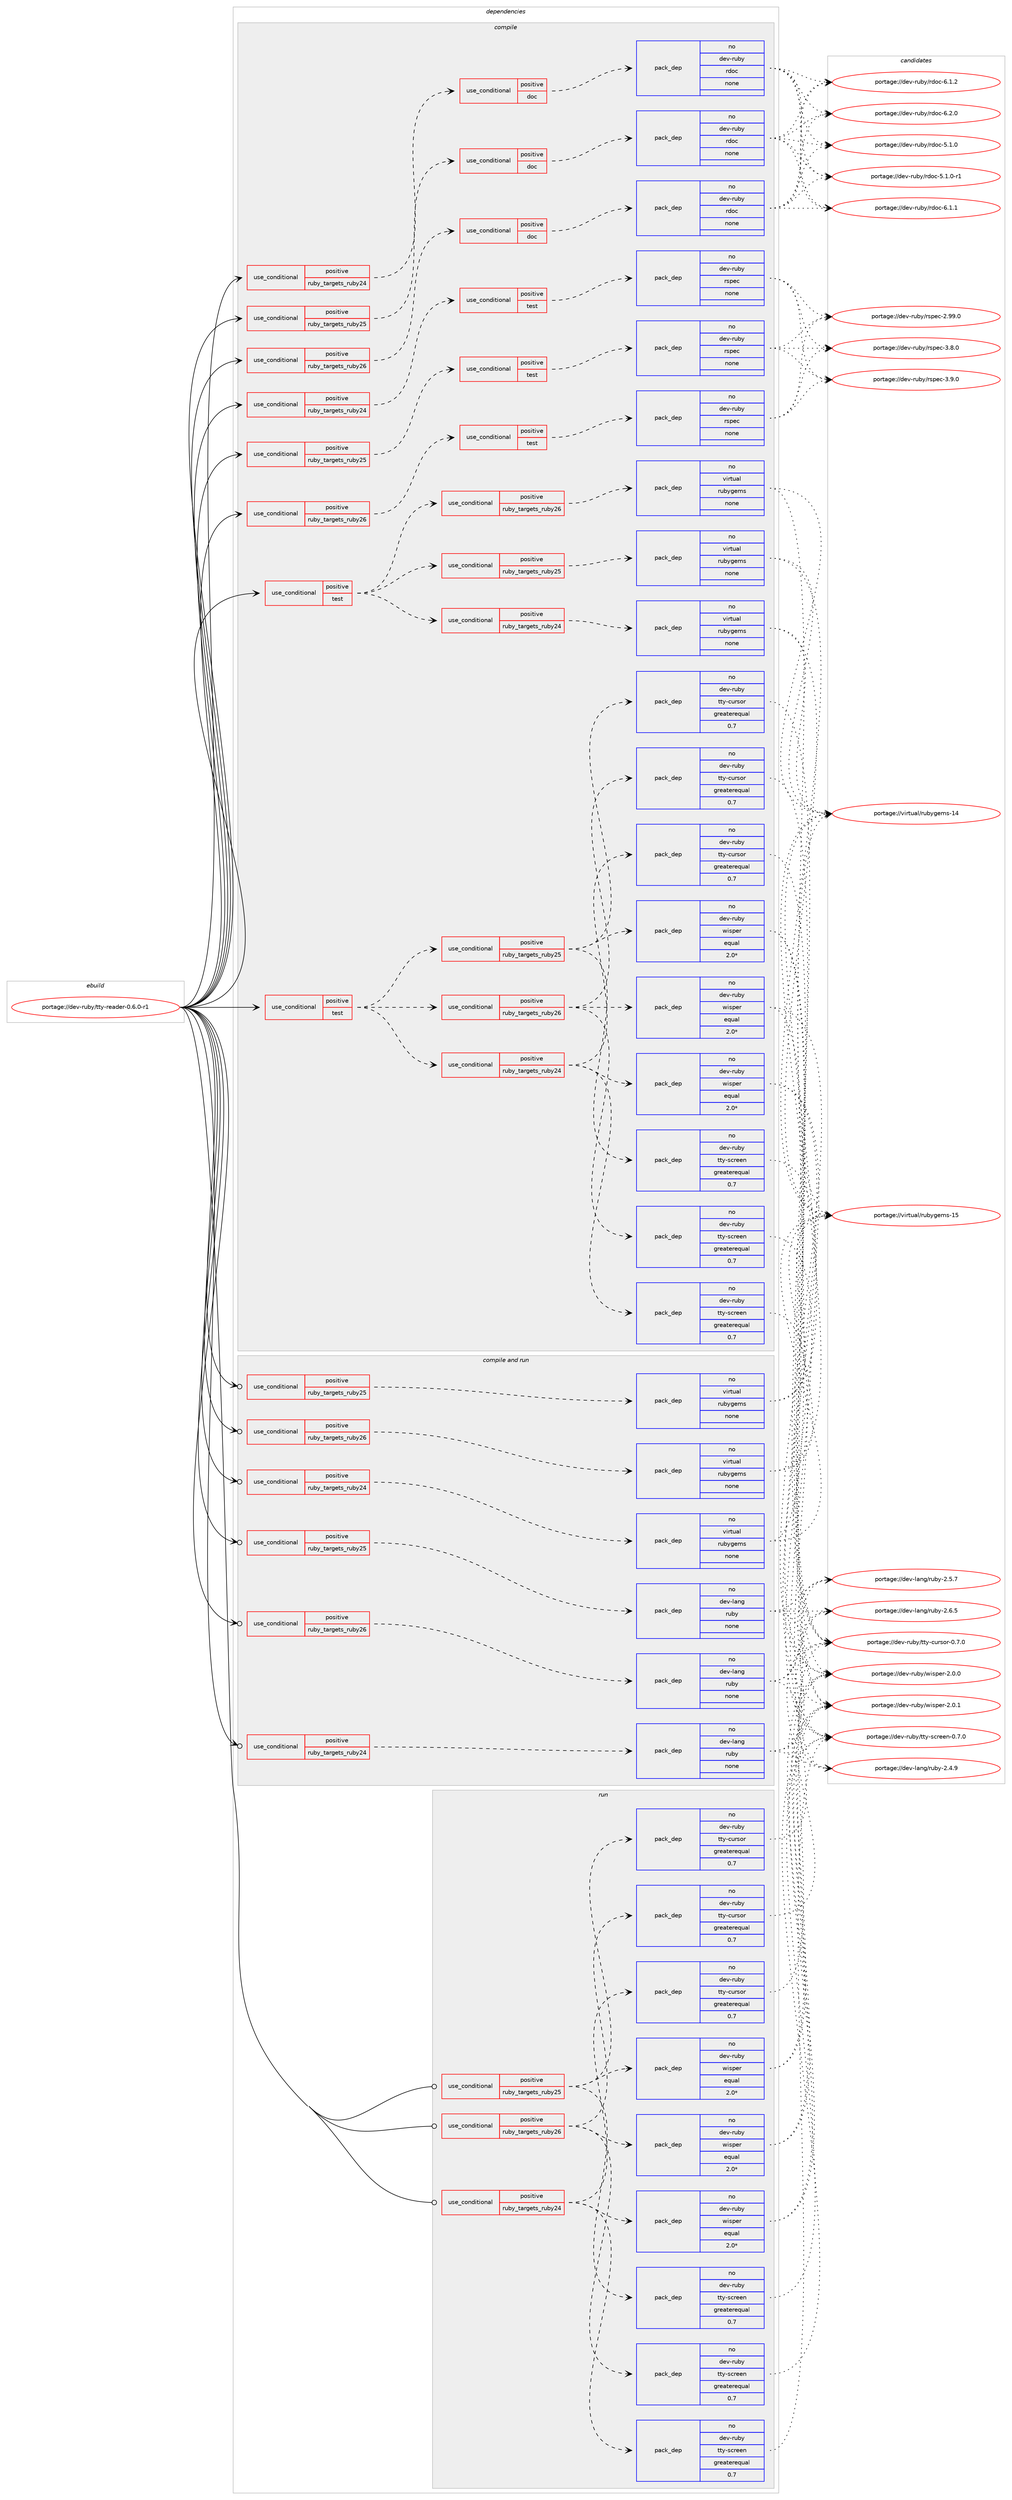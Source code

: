 digraph prolog {

# *************
# Graph options
# *************

newrank=true;
concentrate=true;
compound=true;
graph [rankdir=LR,fontname=Helvetica,fontsize=10,ranksep=1.5];#, ranksep=2.5, nodesep=0.2];
edge  [arrowhead=vee];
node  [fontname=Helvetica,fontsize=10];

# **********
# The ebuild
# **********

subgraph cluster_leftcol {
color=gray;
rank=same;
label=<<i>ebuild</i>>;
id [label="portage://dev-ruby/tty-reader-0.6.0-r1", color=red, width=4, href="../dev-ruby/tty-reader-0.6.0-r1.svg"];
}

# ****************
# The dependencies
# ****************

subgraph cluster_midcol {
color=gray;
label=<<i>dependencies</i>>;
subgraph cluster_compile {
fillcolor="#eeeeee";
style=filled;
label=<<i>compile</i>>;
subgraph cond68663 {
dependency254075 [label=<<TABLE BORDER="0" CELLBORDER="1" CELLSPACING="0" CELLPADDING="4"><TR><TD ROWSPAN="3" CELLPADDING="10">use_conditional</TD></TR><TR><TD>positive</TD></TR><TR><TD>ruby_targets_ruby24</TD></TR></TABLE>>, shape=none, color=red];
subgraph cond68664 {
dependency254076 [label=<<TABLE BORDER="0" CELLBORDER="1" CELLSPACING="0" CELLPADDING="4"><TR><TD ROWSPAN="3" CELLPADDING="10">use_conditional</TD></TR><TR><TD>positive</TD></TR><TR><TD>doc</TD></TR></TABLE>>, shape=none, color=red];
subgraph pack181851 {
dependency254077 [label=<<TABLE BORDER="0" CELLBORDER="1" CELLSPACING="0" CELLPADDING="4" WIDTH="220"><TR><TD ROWSPAN="6" CELLPADDING="30">pack_dep</TD></TR><TR><TD WIDTH="110">no</TD></TR><TR><TD>dev-ruby</TD></TR><TR><TD>rdoc</TD></TR><TR><TD>none</TD></TR><TR><TD></TD></TR></TABLE>>, shape=none, color=blue];
}
dependency254076:e -> dependency254077:w [weight=20,style="dashed",arrowhead="vee"];
}
dependency254075:e -> dependency254076:w [weight=20,style="dashed",arrowhead="vee"];
}
id:e -> dependency254075:w [weight=20,style="solid",arrowhead="vee"];
subgraph cond68665 {
dependency254078 [label=<<TABLE BORDER="0" CELLBORDER="1" CELLSPACING="0" CELLPADDING="4"><TR><TD ROWSPAN="3" CELLPADDING="10">use_conditional</TD></TR><TR><TD>positive</TD></TR><TR><TD>ruby_targets_ruby24</TD></TR></TABLE>>, shape=none, color=red];
subgraph cond68666 {
dependency254079 [label=<<TABLE BORDER="0" CELLBORDER="1" CELLSPACING="0" CELLPADDING="4"><TR><TD ROWSPAN="3" CELLPADDING="10">use_conditional</TD></TR><TR><TD>positive</TD></TR><TR><TD>test</TD></TR></TABLE>>, shape=none, color=red];
subgraph pack181852 {
dependency254080 [label=<<TABLE BORDER="0" CELLBORDER="1" CELLSPACING="0" CELLPADDING="4" WIDTH="220"><TR><TD ROWSPAN="6" CELLPADDING="30">pack_dep</TD></TR><TR><TD WIDTH="110">no</TD></TR><TR><TD>dev-ruby</TD></TR><TR><TD>rspec</TD></TR><TR><TD>none</TD></TR><TR><TD></TD></TR></TABLE>>, shape=none, color=blue];
}
dependency254079:e -> dependency254080:w [weight=20,style="dashed",arrowhead="vee"];
}
dependency254078:e -> dependency254079:w [weight=20,style="dashed",arrowhead="vee"];
}
id:e -> dependency254078:w [weight=20,style="solid",arrowhead="vee"];
subgraph cond68667 {
dependency254081 [label=<<TABLE BORDER="0" CELLBORDER="1" CELLSPACING="0" CELLPADDING="4"><TR><TD ROWSPAN="3" CELLPADDING="10">use_conditional</TD></TR><TR><TD>positive</TD></TR><TR><TD>ruby_targets_ruby25</TD></TR></TABLE>>, shape=none, color=red];
subgraph cond68668 {
dependency254082 [label=<<TABLE BORDER="0" CELLBORDER="1" CELLSPACING="0" CELLPADDING="4"><TR><TD ROWSPAN="3" CELLPADDING="10">use_conditional</TD></TR><TR><TD>positive</TD></TR><TR><TD>doc</TD></TR></TABLE>>, shape=none, color=red];
subgraph pack181853 {
dependency254083 [label=<<TABLE BORDER="0" CELLBORDER="1" CELLSPACING="0" CELLPADDING="4" WIDTH="220"><TR><TD ROWSPAN="6" CELLPADDING="30">pack_dep</TD></TR><TR><TD WIDTH="110">no</TD></TR><TR><TD>dev-ruby</TD></TR><TR><TD>rdoc</TD></TR><TR><TD>none</TD></TR><TR><TD></TD></TR></TABLE>>, shape=none, color=blue];
}
dependency254082:e -> dependency254083:w [weight=20,style="dashed",arrowhead="vee"];
}
dependency254081:e -> dependency254082:w [weight=20,style="dashed",arrowhead="vee"];
}
id:e -> dependency254081:w [weight=20,style="solid",arrowhead="vee"];
subgraph cond68669 {
dependency254084 [label=<<TABLE BORDER="0" CELLBORDER="1" CELLSPACING="0" CELLPADDING="4"><TR><TD ROWSPAN="3" CELLPADDING="10">use_conditional</TD></TR><TR><TD>positive</TD></TR><TR><TD>ruby_targets_ruby25</TD></TR></TABLE>>, shape=none, color=red];
subgraph cond68670 {
dependency254085 [label=<<TABLE BORDER="0" CELLBORDER="1" CELLSPACING="0" CELLPADDING="4"><TR><TD ROWSPAN="3" CELLPADDING="10">use_conditional</TD></TR><TR><TD>positive</TD></TR><TR><TD>test</TD></TR></TABLE>>, shape=none, color=red];
subgraph pack181854 {
dependency254086 [label=<<TABLE BORDER="0" CELLBORDER="1" CELLSPACING="0" CELLPADDING="4" WIDTH="220"><TR><TD ROWSPAN="6" CELLPADDING="30">pack_dep</TD></TR><TR><TD WIDTH="110">no</TD></TR><TR><TD>dev-ruby</TD></TR><TR><TD>rspec</TD></TR><TR><TD>none</TD></TR><TR><TD></TD></TR></TABLE>>, shape=none, color=blue];
}
dependency254085:e -> dependency254086:w [weight=20,style="dashed",arrowhead="vee"];
}
dependency254084:e -> dependency254085:w [weight=20,style="dashed",arrowhead="vee"];
}
id:e -> dependency254084:w [weight=20,style="solid",arrowhead="vee"];
subgraph cond68671 {
dependency254087 [label=<<TABLE BORDER="0" CELLBORDER="1" CELLSPACING="0" CELLPADDING="4"><TR><TD ROWSPAN="3" CELLPADDING="10">use_conditional</TD></TR><TR><TD>positive</TD></TR><TR><TD>ruby_targets_ruby26</TD></TR></TABLE>>, shape=none, color=red];
subgraph cond68672 {
dependency254088 [label=<<TABLE BORDER="0" CELLBORDER="1" CELLSPACING="0" CELLPADDING="4"><TR><TD ROWSPAN="3" CELLPADDING="10">use_conditional</TD></TR><TR><TD>positive</TD></TR><TR><TD>doc</TD></TR></TABLE>>, shape=none, color=red];
subgraph pack181855 {
dependency254089 [label=<<TABLE BORDER="0" CELLBORDER="1" CELLSPACING="0" CELLPADDING="4" WIDTH="220"><TR><TD ROWSPAN="6" CELLPADDING="30">pack_dep</TD></TR><TR><TD WIDTH="110">no</TD></TR><TR><TD>dev-ruby</TD></TR><TR><TD>rdoc</TD></TR><TR><TD>none</TD></TR><TR><TD></TD></TR></TABLE>>, shape=none, color=blue];
}
dependency254088:e -> dependency254089:w [weight=20,style="dashed",arrowhead="vee"];
}
dependency254087:e -> dependency254088:w [weight=20,style="dashed",arrowhead="vee"];
}
id:e -> dependency254087:w [weight=20,style="solid",arrowhead="vee"];
subgraph cond68673 {
dependency254090 [label=<<TABLE BORDER="0" CELLBORDER="1" CELLSPACING="0" CELLPADDING="4"><TR><TD ROWSPAN="3" CELLPADDING="10">use_conditional</TD></TR><TR><TD>positive</TD></TR><TR><TD>ruby_targets_ruby26</TD></TR></TABLE>>, shape=none, color=red];
subgraph cond68674 {
dependency254091 [label=<<TABLE BORDER="0" CELLBORDER="1" CELLSPACING="0" CELLPADDING="4"><TR><TD ROWSPAN="3" CELLPADDING="10">use_conditional</TD></TR><TR><TD>positive</TD></TR><TR><TD>test</TD></TR></TABLE>>, shape=none, color=red];
subgraph pack181856 {
dependency254092 [label=<<TABLE BORDER="0" CELLBORDER="1" CELLSPACING="0" CELLPADDING="4" WIDTH="220"><TR><TD ROWSPAN="6" CELLPADDING="30">pack_dep</TD></TR><TR><TD WIDTH="110">no</TD></TR><TR><TD>dev-ruby</TD></TR><TR><TD>rspec</TD></TR><TR><TD>none</TD></TR><TR><TD></TD></TR></TABLE>>, shape=none, color=blue];
}
dependency254091:e -> dependency254092:w [weight=20,style="dashed",arrowhead="vee"];
}
dependency254090:e -> dependency254091:w [weight=20,style="dashed",arrowhead="vee"];
}
id:e -> dependency254090:w [weight=20,style="solid",arrowhead="vee"];
subgraph cond68675 {
dependency254093 [label=<<TABLE BORDER="0" CELLBORDER="1" CELLSPACING="0" CELLPADDING="4"><TR><TD ROWSPAN="3" CELLPADDING="10">use_conditional</TD></TR><TR><TD>positive</TD></TR><TR><TD>test</TD></TR></TABLE>>, shape=none, color=red];
subgraph cond68676 {
dependency254094 [label=<<TABLE BORDER="0" CELLBORDER="1" CELLSPACING="0" CELLPADDING="4"><TR><TD ROWSPAN="3" CELLPADDING="10">use_conditional</TD></TR><TR><TD>positive</TD></TR><TR><TD>ruby_targets_ruby24</TD></TR></TABLE>>, shape=none, color=red];
subgraph pack181857 {
dependency254095 [label=<<TABLE BORDER="0" CELLBORDER="1" CELLSPACING="0" CELLPADDING="4" WIDTH="220"><TR><TD ROWSPAN="6" CELLPADDING="30">pack_dep</TD></TR><TR><TD WIDTH="110">no</TD></TR><TR><TD>dev-ruby</TD></TR><TR><TD>tty-cursor</TD></TR><TR><TD>greaterequal</TD></TR><TR><TD>0.7</TD></TR></TABLE>>, shape=none, color=blue];
}
dependency254094:e -> dependency254095:w [weight=20,style="dashed",arrowhead="vee"];
subgraph pack181858 {
dependency254096 [label=<<TABLE BORDER="0" CELLBORDER="1" CELLSPACING="0" CELLPADDING="4" WIDTH="220"><TR><TD ROWSPAN="6" CELLPADDING="30">pack_dep</TD></TR><TR><TD WIDTH="110">no</TD></TR><TR><TD>dev-ruby</TD></TR><TR><TD>tty-screen</TD></TR><TR><TD>greaterequal</TD></TR><TR><TD>0.7</TD></TR></TABLE>>, shape=none, color=blue];
}
dependency254094:e -> dependency254096:w [weight=20,style="dashed",arrowhead="vee"];
subgraph pack181859 {
dependency254097 [label=<<TABLE BORDER="0" CELLBORDER="1" CELLSPACING="0" CELLPADDING="4" WIDTH="220"><TR><TD ROWSPAN="6" CELLPADDING="30">pack_dep</TD></TR><TR><TD WIDTH="110">no</TD></TR><TR><TD>dev-ruby</TD></TR><TR><TD>wisper</TD></TR><TR><TD>equal</TD></TR><TR><TD>2.0*</TD></TR></TABLE>>, shape=none, color=blue];
}
dependency254094:e -> dependency254097:w [weight=20,style="dashed",arrowhead="vee"];
}
dependency254093:e -> dependency254094:w [weight=20,style="dashed",arrowhead="vee"];
subgraph cond68677 {
dependency254098 [label=<<TABLE BORDER="0" CELLBORDER="1" CELLSPACING="0" CELLPADDING="4"><TR><TD ROWSPAN="3" CELLPADDING="10">use_conditional</TD></TR><TR><TD>positive</TD></TR><TR><TD>ruby_targets_ruby25</TD></TR></TABLE>>, shape=none, color=red];
subgraph pack181860 {
dependency254099 [label=<<TABLE BORDER="0" CELLBORDER="1" CELLSPACING="0" CELLPADDING="4" WIDTH="220"><TR><TD ROWSPAN="6" CELLPADDING="30">pack_dep</TD></TR><TR><TD WIDTH="110">no</TD></TR><TR><TD>dev-ruby</TD></TR><TR><TD>tty-cursor</TD></TR><TR><TD>greaterequal</TD></TR><TR><TD>0.7</TD></TR></TABLE>>, shape=none, color=blue];
}
dependency254098:e -> dependency254099:w [weight=20,style="dashed",arrowhead="vee"];
subgraph pack181861 {
dependency254100 [label=<<TABLE BORDER="0" CELLBORDER="1" CELLSPACING="0" CELLPADDING="4" WIDTH="220"><TR><TD ROWSPAN="6" CELLPADDING="30">pack_dep</TD></TR><TR><TD WIDTH="110">no</TD></TR><TR><TD>dev-ruby</TD></TR><TR><TD>tty-screen</TD></TR><TR><TD>greaterequal</TD></TR><TR><TD>0.7</TD></TR></TABLE>>, shape=none, color=blue];
}
dependency254098:e -> dependency254100:w [weight=20,style="dashed",arrowhead="vee"];
subgraph pack181862 {
dependency254101 [label=<<TABLE BORDER="0" CELLBORDER="1" CELLSPACING="0" CELLPADDING="4" WIDTH="220"><TR><TD ROWSPAN="6" CELLPADDING="30">pack_dep</TD></TR><TR><TD WIDTH="110">no</TD></TR><TR><TD>dev-ruby</TD></TR><TR><TD>wisper</TD></TR><TR><TD>equal</TD></TR><TR><TD>2.0*</TD></TR></TABLE>>, shape=none, color=blue];
}
dependency254098:e -> dependency254101:w [weight=20,style="dashed",arrowhead="vee"];
}
dependency254093:e -> dependency254098:w [weight=20,style="dashed",arrowhead="vee"];
subgraph cond68678 {
dependency254102 [label=<<TABLE BORDER="0" CELLBORDER="1" CELLSPACING="0" CELLPADDING="4"><TR><TD ROWSPAN="3" CELLPADDING="10">use_conditional</TD></TR><TR><TD>positive</TD></TR><TR><TD>ruby_targets_ruby26</TD></TR></TABLE>>, shape=none, color=red];
subgraph pack181863 {
dependency254103 [label=<<TABLE BORDER="0" CELLBORDER="1" CELLSPACING="0" CELLPADDING="4" WIDTH="220"><TR><TD ROWSPAN="6" CELLPADDING="30">pack_dep</TD></TR><TR><TD WIDTH="110">no</TD></TR><TR><TD>dev-ruby</TD></TR><TR><TD>tty-cursor</TD></TR><TR><TD>greaterequal</TD></TR><TR><TD>0.7</TD></TR></TABLE>>, shape=none, color=blue];
}
dependency254102:e -> dependency254103:w [weight=20,style="dashed",arrowhead="vee"];
subgraph pack181864 {
dependency254104 [label=<<TABLE BORDER="0" CELLBORDER="1" CELLSPACING="0" CELLPADDING="4" WIDTH="220"><TR><TD ROWSPAN="6" CELLPADDING="30">pack_dep</TD></TR><TR><TD WIDTH="110">no</TD></TR><TR><TD>dev-ruby</TD></TR><TR><TD>tty-screen</TD></TR><TR><TD>greaterequal</TD></TR><TR><TD>0.7</TD></TR></TABLE>>, shape=none, color=blue];
}
dependency254102:e -> dependency254104:w [weight=20,style="dashed",arrowhead="vee"];
subgraph pack181865 {
dependency254105 [label=<<TABLE BORDER="0" CELLBORDER="1" CELLSPACING="0" CELLPADDING="4" WIDTH="220"><TR><TD ROWSPAN="6" CELLPADDING="30">pack_dep</TD></TR><TR><TD WIDTH="110">no</TD></TR><TR><TD>dev-ruby</TD></TR><TR><TD>wisper</TD></TR><TR><TD>equal</TD></TR><TR><TD>2.0*</TD></TR></TABLE>>, shape=none, color=blue];
}
dependency254102:e -> dependency254105:w [weight=20,style="dashed",arrowhead="vee"];
}
dependency254093:e -> dependency254102:w [weight=20,style="dashed",arrowhead="vee"];
}
id:e -> dependency254093:w [weight=20,style="solid",arrowhead="vee"];
subgraph cond68679 {
dependency254106 [label=<<TABLE BORDER="0" CELLBORDER="1" CELLSPACING="0" CELLPADDING="4"><TR><TD ROWSPAN="3" CELLPADDING="10">use_conditional</TD></TR><TR><TD>positive</TD></TR><TR><TD>test</TD></TR></TABLE>>, shape=none, color=red];
subgraph cond68680 {
dependency254107 [label=<<TABLE BORDER="0" CELLBORDER="1" CELLSPACING="0" CELLPADDING="4"><TR><TD ROWSPAN="3" CELLPADDING="10">use_conditional</TD></TR><TR><TD>positive</TD></TR><TR><TD>ruby_targets_ruby24</TD></TR></TABLE>>, shape=none, color=red];
subgraph pack181866 {
dependency254108 [label=<<TABLE BORDER="0" CELLBORDER="1" CELLSPACING="0" CELLPADDING="4" WIDTH="220"><TR><TD ROWSPAN="6" CELLPADDING="30">pack_dep</TD></TR><TR><TD WIDTH="110">no</TD></TR><TR><TD>virtual</TD></TR><TR><TD>rubygems</TD></TR><TR><TD>none</TD></TR><TR><TD></TD></TR></TABLE>>, shape=none, color=blue];
}
dependency254107:e -> dependency254108:w [weight=20,style="dashed",arrowhead="vee"];
}
dependency254106:e -> dependency254107:w [weight=20,style="dashed",arrowhead="vee"];
subgraph cond68681 {
dependency254109 [label=<<TABLE BORDER="0" CELLBORDER="1" CELLSPACING="0" CELLPADDING="4"><TR><TD ROWSPAN="3" CELLPADDING="10">use_conditional</TD></TR><TR><TD>positive</TD></TR><TR><TD>ruby_targets_ruby25</TD></TR></TABLE>>, shape=none, color=red];
subgraph pack181867 {
dependency254110 [label=<<TABLE BORDER="0" CELLBORDER="1" CELLSPACING="0" CELLPADDING="4" WIDTH="220"><TR><TD ROWSPAN="6" CELLPADDING="30">pack_dep</TD></TR><TR><TD WIDTH="110">no</TD></TR><TR><TD>virtual</TD></TR><TR><TD>rubygems</TD></TR><TR><TD>none</TD></TR><TR><TD></TD></TR></TABLE>>, shape=none, color=blue];
}
dependency254109:e -> dependency254110:w [weight=20,style="dashed",arrowhead="vee"];
}
dependency254106:e -> dependency254109:w [weight=20,style="dashed",arrowhead="vee"];
subgraph cond68682 {
dependency254111 [label=<<TABLE BORDER="0" CELLBORDER="1" CELLSPACING="0" CELLPADDING="4"><TR><TD ROWSPAN="3" CELLPADDING="10">use_conditional</TD></TR><TR><TD>positive</TD></TR><TR><TD>ruby_targets_ruby26</TD></TR></TABLE>>, shape=none, color=red];
subgraph pack181868 {
dependency254112 [label=<<TABLE BORDER="0" CELLBORDER="1" CELLSPACING="0" CELLPADDING="4" WIDTH="220"><TR><TD ROWSPAN="6" CELLPADDING="30">pack_dep</TD></TR><TR><TD WIDTH="110">no</TD></TR><TR><TD>virtual</TD></TR><TR><TD>rubygems</TD></TR><TR><TD>none</TD></TR><TR><TD></TD></TR></TABLE>>, shape=none, color=blue];
}
dependency254111:e -> dependency254112:w [weight=20,style="dashed",arrowhead="vee"];
}
dependency254106:e -> dependency254111:w [weight=20,style="dashed",arrowhead="vee"];
}
id:e -> dependency254106:w [weight=20,style="solid",arrowhead="vee"];
}
subgraph cluster_compileandrun {
fillcolor="#eeeeee";
style=filled;
label=<<i>compile and run</i>>;
subgraph cond68683 {
dependency254113 [label=<<TABLE BORDER="0" CELLBORDER="1" CELLSPACING="0" CELLPADDING="4"><TR><TD ROWSPAN="3" CELLPADDING="10">use_conditional</TD></TR><TR><TD>positive</TD></TR><TR><TD>ruby_targets_ruby24</TD></TR></TABLE>>, shape=none, color=red];
subgraph pack181869 {
dependency254114 [label=<<TABLE BORDER="0" CELLBORDER="1" CELLSPACING="0" CELLPADDING="4" WIDTH="220"><TR><TD ROWSPAN="6" CELLPADDING="30">pack_dep</TD></TR><TR><TD WIDTH="110">no</TD></TR><TR><TD>dev-lang</TD></TR><TR><TD>ruby</TD></TR><TR><TD>none</TD></TR><TR><TD></TD></TR></TABLE>>, shape=none, color=blue];
}
dependency254113:e -> dependency254114:w [weight=20,style="dashed",arrowhead="vee"];
}
id:e -> dependency254113:w [weight=20,style="solid",arrowhead="odotvee"];
subgraph cond68684 {
dependency254115 [label=<<TABLE BORDER="0" CELLBORDER="1" CELLSPACING="0" CELLPADDING="4"><TR><TD ROWSPAN="3" CELLPADDING="10">use_conditional</TD></TR><TR><TD>positive</TD></TR><TR><TD>ruby_targets_ruby24</TD></TR></TABLE>>, shape=none, color=red];
subgraph pack181870 {
dependency254116 [label=<<TABLE BORDER="0" CELLBORDER="1" CELLSPACING="0" CELLPADDING="4" WIDTH="220"><TR><TD ROWSPAN="6" CELLPADDING="30">pack_dep</TD></TR><TR><TD WIDTH="110">no</TD></TR><TR><TD>virtual</TD></TR><TR><TD>rubygems</TD></TR><TR><TD>none</TD></TR><TR><TD></TD></TR></TABLE>>, shape=none, color=blue];
}
dependency254115:e -> dependency254116:w [weight=20,style="dashed",arrowhead="vee"];
}
id:e -> dependency254115:w [weight=20,style="solid",arrowhead="odotvee"];
subgraph cond68685 {
dependency254117 [label=<<TABLE BORDER="0" CELLBORDER="1" CELLSPACING="0" CELLPADDING="4"><TR><TD ROWSPAN="3" CELLPADDING="10">use_conditional</TD></TR><TR><TD>positive</TD></TR><TR><TD>ruby_targets_ruby25</TD></TR></TABLE>>, shape=none, color=red];
subgraph pack181871 {
dependency254118 [label=<<TABLE BORDER="0" CELLBORDER="1" CELLSPACING="0" CELLPADDING="4" WIDTH="220"><TR><TD ROWSPAN="6" CELLPADDING="30">pack_dep</TD></TR><TR><TD WIDTH="110">no</TD></TR><TR><TD>dev-lang</TD></TR><TR><TD>ruby</TD></TR><TR><TD>none</TD></TR><TR><TD></TD></TR></TABLE>>, shape=none, color=blue];
}
dependency254117:e -> dependency254118:w [weight=20,style="dashed",arrowhead="vee"];
}
id:e -> dependency254117:w [weight=20,style="solid",arrowhead="odotvee"];
subgraph cond68686 {
dependency254119 [label=<<TABLE BORDER="0" CELLBORDER="1" CELLSPACING="0" CELLPADDING="4"><TR><TD ROWSPAN="3" CELLPADDING="10">use_conditional</TD></TR><TR><TD>positive</TD></TR><TR><TD>ruby_targets_ruby25</TD></TR></TABLE>>, shape=none, color=red];
subgraph pack181872 {
dependency254120 [label=<<TABLE BORDER="0" CELLBORDER="1" CELLSPACING="0" CELLPADDING="4" WIDTH="220"><TR><TD ROWSPAN="6" CELLPADDING="30">pack_dep</TD></TR><TR><TD WIDTH="110">no</TD></TR><TR><TD>virtual</TD></TR><TR><TD>rubygems</TD></TR><TR><TD>none</TD></TR><TR><TD></TD></TR></TABLE>>, shape=none, color=blue];
}
dependency254119:e -> dependency254120:w [weight=20,style="dashed",arrowhead="vee"];
}
id:e -> dependency254119:w [weight=20,style="solid",arrowhead="odotvee"];
subgraph cond68687 {
dependency254121 [label=<<TABLE BORDER="0" CELLBORDER="1" CELLSPACING="0" CELLPADDING="4"><TR><TD ROWSPAN="3" CELLPADDING="10">use_conditional</TD></TR><TR><TD>positive</TD></TR><TR><TD>ruby_targets_ruby26</TD></TR></TABLE>>, shape=none, color=red];
subgraph pack181873 {
dependency254122 [label=<<TABLE BORDER="0" CELLBORDER="1" CELLSPACING="0" CELLPADDING="4" WIDTH="220"><TR><TD ROWSPAN="6" CELLPADDING="30">pack_dep</TD></TR><TR><TD WIDTH="110">no</TD></TR><TR><TD>dev-lang</TD></TR><TR><TD>ruby</TD></TR><TR><TD>none</TD></TR><TR><TD></TD></TR></TABLE>>, shape=none, color=blue];
}
dependency254121:e -> dependency254122:w [weight=20,style="dashed",arrowhead="vee"];
}
id:e -> dependency254121:w [weight=20,style="solid",arrowhead="odotvee"];
subgraph cond68688 {
dependency254123 [label=<<TABLE BORDER="0" CELLBORDER="1" CELLSPACING="0" CELLPADDING="4"><TR><TD ROWSPAN="3" CELLPADDING="10">use_conditional</TD></TR><TR><TD>positive</TD></TR><TR><TD>ruby_targets_ruby26</TD></TR></TABLE>>, shape=none, color=red];
subgraph pack181874 {
dependency254124 [label=<<TABLE BORDER="0" CELLBORDER="1" CELLSPACING="0" CELLPADDING="4" WIDTH="220"><TR><TD ROWSPAN="6" CELLPADDING="30">pack_dep</TD></TR><TR><TD WIDTH="110">no</TD></TR><TR><TD>virtual</TD></TR><TR><TD>rubygems</TD></TR><TR><TD>none</TD></TR><TR><TD></TD></TR></TABLE>>, shape=none, color=blue];
}
dependency254123:e -> dependency254124:w [weight=20,style="dashed",arrowhead="vee"];
}
id:e -> dependency254123:w [weight=20,style="solid",arrowhead="odotvee"];
}
subgraph cluster_run {
fillcolor="#eeeeee";
style=filled;
label=<<i>run</i>>;
subgraph cond68689 {
dependency254125 [label=<<TABLE BORDER="0" CELLBORDER="1" CELLSPACING="0" CELLPADDING="4"><TR><TD ROWSPAN="3" CELLPADDING="10">use_conditional</TD></TR><TR><TD>positive</TD></TR><TR><TD>ruby_targets_ruby24</TD></TR></TABLE>>, shape=none, color=red];
subgraph pack181875 {
dependency254126 [label=<<TABLE BORDER="0" CELLBORDER="1" CELLSPACING="0" CELLPADDING="4" WIDTH="220"><TR><TD ROWSPAN="6" CELLPADDING="30">pack_dep</TD></TR><TR><TD WIDTH="110">no</TD></TR><TR><TD>dev-ruby</TD></TR><TR><TD>tty-cursor</TD></TR><TR><TD>greaterequal</TD></TR><TR><TD>0.7</TD></TR></TABLE>>, shape=none, color=blue];
}
dependency254125:e -> dependency254126:w [weight=20,style="dashed",arrowhead="vee"];
subgraph pack181876 {
dependency254127 [label=<<TABLE BORDER="0" CELLBORDER="1" CELLSPACING="0" CELLPADDING="4" WIDTH="220"><TR><TD ROWSPAN="6" CELLPADDING="30">pack_dep</TD></TR><TR><TD WIDTH="110">no</TD></TR><TR><TD>dev-ruby</TD></TR><TR><TD>tty-screen</TD></TR><TR><TD>greaterequal</TD></TR><TR><TD>0.7</TD></TR></TABLE>>, shape=none, color=blue];
}
dependency254125:e -> dependency254127:w [weight=20,style="dashed",arrowhead="vee"];
subgraph pack181877 {
dependency254128 [label=<<TABLE BORDER="0" CELLBORDER="1" CELLSPACING="0" CELLPADDING="4" WIDTH="220"><TR><TD ROWSPAN="6" CELLPADDING="30">pack_dep</TD></TR><TR><TD WIDTH="110">no</TD></TR><TR><TD>dev-ruby</TD></TR><TR><TD>wisper</TD></TR><TR><TD>equal</TD></TR><TR><TD>2.0*</TD></TR></TABLE>>, shape=none, color=blue];
}
dependency254125:e -> dependency254128:w [weight=20,style="dashed",arrowhead="vee"];
}
id:e -> dependency254125:w [weight=20,style="solid",arrowhead="odot"];
subgraph cond68690 {
dependency254129 [label=<<TABLE BORDER="0" CELLBORDER="1" CELLSPACING="0" CELLPADDING="4"><TR><TD ROWSPAN="3" CELLPADDING="10">use_conditional</TD></TR><TR><TD>positive</TD></TR><TR><TD>ruby_targets_ruby25</TD></TR></TABLE>>, shape=none, color=red];
subgraph pack181878 {
dependency254130 [label=<<TABLE BORDER="0" CELLBORDER="1" CELLSPACING="0" CELLPADDING="4" WIDTH="220"><TR><TD ROWSPAN="6" CELLPADDING="30">pack_dep</TD></TR><TR><TD WIDTH="110">no</TD></TR><TR><TD>dev-ruby</TD></TR><TR><TD>tty-cursor</TD></TR><TR><TD>greaterequal</TD></TR><TR><TD>0.7</TD></TR></TABLE>>, shape=none, color=blue];
}
dependency254129:e -> dependency254130:w [weight=20,style="dashed",arrowhead="vee"];
subgraph pack181879 {
dependency254131 [label=<<TABLE BORDER="0" CELLBORDER="1" CELLSPACING="0" CELLPADDING="4" WIDTH="220"><TR><TD ROWSPAN="6" CELLPADDING="30">pack_dep</TD></TR><TR><TD WIDTH="110">no</TD></TR><TR><TD>dev-ruby</TD></TR><TR><TD>tty-screen</TD></TR><TR><TD>greaterequal</TD></TR><TR><TD>0.7</TD></TR></TABLE>>, shape=none, color=blue];
}
dependency254129:e -> dependency254131:w [weight=20,style="dashed",arrowhead="vee"];
subgraph pack181880 {
dependency254132 [label=<<TABLE BORDER="0" CELLBORDER="1" CELLSPACING="0" CELLPADDING="4" WIDTH="220"><TR><TD ROWSPAN="6" CELLPADDING="30">pack_dep</TD></TR><TR><TD WIDTH="110">no</TD></TR><TR><TD>dev-ruby</TD></TR><TR><TD>wisper</TD></TR><TR><TD>equal</TD></TR><TR><TD>2.0*</TD></TR></TABLE>>, shape=none, color=blue];
}
dependency254129:e -> dependency254132:w [weight=20,style="dashed",arrowhead="vee"];
}
id:e -> dependency254129:w [weight=20,style="solid",arrowhead="odot"];
subgraph cond68691 {
dependency254133 [label=<<TABLE BORDER="0" CELLBORDER="1" CELLSPACING="0" CELLPADDING="4"><TR><TD ROWSPAN="3" CELLPADDING="10">use_conditional</TD></TR><TR><TD>positive</TD></TR><TR><TD>ruby_targets_ruby26</TD></TR></TABLE>>, shape=none, color=red];
subgraph pack181881 {
dependency254134 [label=<<TABLE BORDER="0" CELLBORDER="1" CELLSPACING="0" CELLPADDING="4" WIDTH="220"><TR><TD ROWSPAN="6" CELLPADDING="30">pack_dep</TD></TR><TR><TD WIDTH="110">no</TD></TR><TR><TD>dev-ruby</TD></TR><TR><TD>tty-cursor</TD></TR><TR><TD>greaterequal</TD></TR><TR><TD>0.7</TD></TR></TABLE>>, shape=none, color=blue];
}
dependency254133:e -> dependency254134:w [weight=20,style="dashed",arrowhead="vee"];
subgraph pack181882 {
dependency254135 [label=<<TABLE BORDER="0" CELLBORDER="1" CELLSPACING="0" CELLPADDING="4" WIDTH="220"><TR><TD ROWSPAN="6" CELLPADDING="30">pack_dep</TD></TR><TR><TD WIDTH="110">no</TD></TR><TR><TD>dev-ruby</TD></TR><TR><TD>tty-screen</TD></TR><TR><TD>greaterequal</TD></TR><TR><TD>0.7</TD></TR></TABLE>>, shape=none, color=blue];
}
dependency254133:e -> dependency254135:w [weight=20,style="dashed",arrowhead="vee"];
subgraph pack181883 {
dependency254136 [label=<<TABLE BORDER="0" CELLBORDER="1" CELLSPACING="0" CELLPADDING="4" WIDTH="220"><TR><TD ROWSPAN="6" CELLPADDING="30">pack_dep</TD></TR><TR><TD WIDTH="110">no</TD></TR><TR><TD>dev-ruby</TD></TR><TR><TD>wisper</TD></TR><TR><TD>equal</TD></TR><TR><TD>2.0*</TD></TR></TABLE>>, shape=none, color=blue];
}
dependency254133:e -> dependency254136:w [weight=20,style="dashed",arrowhead="vee"];
}
id:e -> dependency254133:w [weight=20,style="solid",arrowhead="odot"];
}
}

# **************
# The candidates
# **************

subgraph cluster_choices {
rank=same;
color=gray;
label=<<i>candidates</i>>;

subgraph choice181851 {
color=black;
nodesep=1;
choiceportage10010111845114117981214711410011199455346494648 [label="portage://dev-ruby/rdoc-5.1.0", color=red, width=4,href="../dev-ruby/rdoc-5.1.0.svg"];
choiceportage100101118451141179812147114100111994553464946484511449 [label="portage://dev-ruby/rdoc-5.1.0-r1", color=red, width=4,href="../dev-ruby/rdoc-5.1.0-r1.svg"];
choiceportage10010111845114117981214711410011199455446494649 [label="portage://dev-ruby/rdoc-6.1.1", color=red, width=4,href="../dev-ruby/rdoc-6.1.1.svg"];
choiceportage10010111845114117981214711410011199455446494650 [label="portage://dev-ruby/rdoc-6.1.2", color=red, width=4,href="../dev-ruby/rdoc-6.1.2.svg"];
choiceportage10010111845114117981214711410011199455446504648 [label="portage://dev-ruby/rdoc-6.2.0", color=red, width=4,href="../dev-ruby/rdoc-6.2.0.svg"];
dependency254077:e -> choiceportage10010111845114117981214711410011199455346494648:w [style=dotted,weight="100"];
dependency254077:e -> choiceportage100101118451141179812147114100111994553464946484511449:w [style=dotted,weight="100"];
dependency254077:e -> choiceportage10010111845114117981214711410011199455446494649:w [style=dotted,weight="100"];
dependency254077:e -> choiceportage10010111845114117981214711410011199455446494650:w [style=dotted,weight="100"];
dependency254077:e -> choiceportage10010111845114117981214711410011199455446504648:w [style=dotted,weight="100"];
}
subgraph choice181852 {
color=black;
nodesep=1;
choiceportage1001011184511411798121471141151121019945504657574648 [label="portage://dev-ruby/rspec-2.99.0", color=red, width=4,href="../dev-ruby/rspec-2.99.0.svg"];
choiceportage10010111845114117981214711411511210199455146564648 [label="portage://dev-ruby/rspec-3.8.0", color=red, width=4,href="../dev-ruby/rspec-3.8.0.svg"];
choiceportage10010111845114117981214711411511210199455146574648 [label="portage://dev-ruby/rspec-3.9.0", color=red, width=4,href="../dev-ruby/rspec-3.9.0.svg"];
dependency254080:e -> choiceportage1001011184511411798121471141151121019945504657574648:w [style=dotted,weight="100"];
dependency254080:e -> choiceportage10010111845114117981214711411511210199455146564648:w [style=dotted,weight="100"];
dependency254080:e -> choiceportage10010111845114117981214711411511210199455146574648:w [style=dotted,weight="100"];
}
subgraph choice181853 {
color=black;
nodesep=1;
choiceportage10010111845114117981214711410011199455346494648 [label="portage://dev-ruby/rdoc-5.1.0", color=red, width=4,href="../dev-ruby/rdoc-5.1.0.svg"];
choiceportage100101118451141179812147114100111994553464946484511449 [label="portage://dev-ruby/rdoc-5.1.0-r1", color=red, width=4,href="../dev-ruby/rdoc-5.1.0-r1.svg"];
choiceportage10010111845114117981214711410011199455446494649 [label="portage://dev-ruby/rdoc-6.1.1", color=red, width=4,href="../dev-ruby/rdoc-6.1.1.svg"];
choiceportage10010111845114117981214711410011199455446494650 [label="portage://dev-ruby/rdoc-6.1.2", color=red, width=4,href="../dev-ruby/rdoc-6.1.2.svg"];
choiceportage10010111845114117981214711410011199455446504648 [label="portage://dev-ruby/rdoc-6.2.0", color=red, width=4,href="../dev-ruby/rdoc-6.2.0.svg"];
dependency254083:e -> choiceportage10010111845114117981214711410011199455346494648:w [style=dotted,weight="100"];
dependency254083:e -> choiceportage100101118451141179812147114100111994553464946484511449:w [style=dotted,weight="100"];
dependency254083:e -> choiceportage10010111845114117981214711410011199455446494649:w [style=dotted,weight="100"];
dependency254083:e -> choiceportage10010111845114117981214711410011199455446494650:w [style=dotted,weight="100"];
dependency254083:e -> choiceportage10010111845114117981214711410011199455446504648:w [style=dotted,weight="100"];
}
subgraph choice181854 {
color=black;
nodesep=1;
choiceportage1001011184511411798121471141151121019945504657574648 [label="portage://dev-ruby/rspec-2.99.0", color=red, width=4,href="../dev-ruby/rspec-2.99.0.svg"];
choiceportage10010111845114117981214711411511210199455146564648 [label="portage://dev-ruby/rspec-3.8.0", color=red, width=4,href="../dev-ruby/rspec-3.8.0.svg"];
choiceportage10010111845114117981214711411511210199455146574648 [label="portage://dev-ruby/rspec-3.9.0", color=red, width=4,href="../dev-ruby/rspec-3.9.0.svg"];
dependency254086:e -> choiceportage1001011184511411798121471141151121019945504657574648:w [style=dotted,weight="100"];
dependency254086:e -> choiceportage10010111845114117981214711411511210199455146564648:w [style=dotted,weight="100"];
dependency254086:e -> choiceportage10010111845114117981214711411511210199455146574648:w [style=dotted,weight="100"];
}
subgraph choice181855 {
color=black;
nodesep=1;
choiceportage10010111845114117981214711410011199455346494648 [label="portage://dev-ruby/rdoc-5.1.0", color=red, width=4,href="../dev-ruby/rdoc-5.1.0.svg"];
choiceportage100101118451141179812147114100111994553464946484511449 [label="portage://dev-ruby/rdoc-5.1.0-r1", color=red, width=4,href="../dev-ruby/rdoc-5.1.0-r1.svg"];
choiceportage10010111845114117981214711410011199455446494649 [label="portage://dev-ruby/rdoc-6.1.1", color=red, width=4,href="../dev-ruby/rdoc-6.1.1.svg"];
choiceportage10010111845114117981214711410011199455446494650 [label="portage://dev-ruby/rdoc-6.1.2", color=red, width=4,href="../dev-ruby/rdoc-6.1.2.svg"];
choiceportage10010111845114117981214711410011199455446504648 [label="portage://dev-ruby/rdoc-6.2.0", color=red, width=4,href="../dev-ruby/rdoc-6.2.0.svg"];
dependency254089:e -> choiceportage10010111845114117981214711410011199455346494648:w [style=dotted,weight="100"];
dependency254089:e -> choiceportage100101118451141179812147114100111994553464946484511449:w [style=dotted,weight="100"];
dependency254089:e -> choiceportage10010111845114117981214711410011199455446494649:w [style=dotted,weight="100"];
dependency254089:e -> choiceportage10010111845114117981214711410011199455446494650:w [style=dotted,weight="100"];
dependency254089:e -> choiceportage10010111845114117981214711410011199455446504648:w [style=dotted,weight="100"];
}
subgraph choice181856 {
color=black;
nodesep=1;
choiceportage1001011184511411798121471141151121019945504657574648 [label="portage://dev-ruby/rspec-2.99.0", color=red, width=4,href="../dev-ruby/rspec-2.99.0.svg"];
choiceportage10010111845114117981214711411511210199455146564648 [label="portage://dev-ruby/rspec-3.8.0", color=red, width=4,href="../dev-ruby/rspec-3.8.0.svg"];
choiceportage10010111845114117981214711411511210199455146574648 [label="portage://dev-ruby/rspec-3.9.0", color=red, width=4,href="../dev-ruby/rspec-3.9.0.svg"];
dependency254092:e -> choiceportage1001011184511411798121471141151121019945504657574648:w [style=dotted,weight="100"];
dependency254092:e -> choiceportage10010111845114117981214711411511210199455146564648:w [style=dotted,weight="100"];
dependency254092:e -> choiceportage10010111845114117981214711411511210199455146574648:w [style=dotted,weight="100"];
}
subgraph choice181857 {
color=black;
nodesep=1;
choiceportage1001011184511411798121471161161214599117114115111114454846554648 [label="portage://dev-ruby/tty-cursor-0.7.0", color=red, width=4,href="../dev-ruby/tty-cursor-0.7.0.svg"];
dependency254095:e -> choiceportage1001011184511411798121471161161214599117114115111114454846554648:w [style=dotted,weight="100"];
}
subgraph choice181858 {
color=black;
nodesep=1;
choiceportage1001011184511411798121471161161214511599114101101110454846554648 [label="portage://dev-ruby/tty-screen-0.7.0", color=red, width=4,href="../dev-ruby/tty-screen-0.7.0.svg"];
dependency254096:e -> choiceportage1001011184511411798121471161161214511599114101101110454846554648:w [style=dotted,weight="100"];
}
subgraph choice181859 {
color=black;
nodesep=1;
choiceportage100101118451141179812147119105115112101114455046484648 [label="portage://dev-ruby/wisper-2.0.0", color=red, width=4,href="../dev-ruby/wisper-2.0.0.svg"];
choiceportage100101118451141179812147119105115112101114455046484649 [label="portage://dev-ruby/wisper-2.0.1", color=red, width=4,href="../dev-ruby/wisper-2.0.1.svg"];
dependency254097:e -> choiceportage100101118451141179812147119105115112101114455046484648:w [style=dotted,weight="100"];
dependency254097:e -> choiceportage100101118451141179812147119105115112101114455046484649:w [style=dotted,weight="100"];
}
subgraph choice181860 {
color=black;
nodesep=1;
choiceportage1001011184511411798121471161161214599117114115111114454846554648 [label="portage://dev-ruby/tty-cursor-0.7.0", color=red, width=4,href="../dev-ruby/tty-cursor-0.7.0.svg"];
dependency254099:e -> choiceportage1001011184511411798121471161161214599117114115111114454846554648:w [style=dotted,weight="100"];
}
subgraph choice181861 {
color=black;
nodesep=1;
choiceportage1001011184511411798121471161161214511599114101101110454846554648 [label="portage://dev-ruby/tty-screen-0.7.0", color=red, width=4,href="../dev-ruby/tty-screen-0.7.0.svg"];
dependency254100:e -> choiceportage1001011184511411798121471161161214511599114101101110454846554648:w [style=dotted,weight="100"];
}
subgraph choice181862 {
color=black;
nodesep=1;
choiceportage100101118451141179812147119105115112101114455046484648 [label="portage://dev-ruby/wisper-2.0.0", color=red, width=4,href="../dev-ruby/wisper-2.0.0.svg"];
choiceportage100101118451141179812147119105115112101114455046484649 [label="portage://dev-ruby/wisper-2.0.1", color=red, width=4,href="../dev-ruby/wisper-2.0.1.svg"];
dependency254101:e -> choiceportage100101118451141179812147119105115112101114455046484648:w [style=dotted,weight="100"];
dependency254101:e -> choiceportage100101118451141179812147119105115112101114455046484649:w [style=dotted,weight="100"];
}
subgraph choice181863 {
color=black;
nodesep=1;
choiceportage1001011184511411798121471161161214599117114115111114454846554648 [label="portage://dev-ruby/tty-cursor-0.7.0", color=red, width=4,href="../dev-ruby/tty-cursor-0.7.0.svg"];
dependency254103:e -> choiceportage1001011184511411798121471161161214599117114115111114454846554648:w [style=dotted,weight="100"];
}
subgraph choice181864 {
color=black;
nodesep=1;
choiceportage1001011184511411798121471161161214511599114101101110454846554648 [label="portage://dev-ruby/tty-screen-0.7.0", color=red, width=4,href="../dev-ruby/tty-screen-0.7.0.svg"];
dependency254104:e -> choiceportage1001011184511411798121471161161214511599114101101110454846554648:w [style=dotted,weight="100"];
}
subgraph choice181865 {
color=black;
nodesep=1;
choiceportage100101118451141179812147119105115112101114455046484648 [label="portage://dev-ruby/wisper-2.0.0", color=red, width=4,href="../dev-ruby/wisper-2.0.0.svg"];
choiceportage100101118451141179812147119105115112101114455046484649 [label="portage://dev-ruby/wisper-2.0.1", color=red, width=4,href="../dev-ruby/wisper-2.0.1.svg"];
dependency254105:e -> choiceportage100101118451141179812147119105115112101114455046484648:w [style=dotted,weight="100"];
dependency254105:e -> choiceportage100101118451141179812147119105115112101114455046484649:w [style=dotted,weight="100"];
}
subgraph choice181866 {
color=black;
nodesep=1;
choiceportage118105114116117971084711411798121103101109115454952 [label="portage://virtual/rubygems-14", color=red, width=4,href="../virtual/rubygems-14.svg"];
choiceportage118105114116117971084711411798121103101109115454953 [label="portage://virtual/rubygems-15", color=red, width=4,href="../virtual/rubygems-15.svg"];
dependency254108:e -> choiceportage118105114116117971084711411798121103101109115454952:w [style=dotted,weight="100"];
dependency254108:e -> choiceportage118105114116117971084711411798121103101109115454953:w [style=dotted,weight="100"];
}
subgraph choice181867 {
color=black;
nodesep=1;
choiceportage118105114116117971084711411798121103101109115454952 [label="portage://virtual/rubygems-14", color=red, width=4,href="../virtual/rubygems-14.svg"];
choiceportage118105114116117971084711411798121103101109115454953 [label="portage://virtual/rubygems-15", color=red, width=4,href="../virtual/rubygems-15.svg"];
dependency254110:e -> choiceportage118105114116117971084711411798121103101109115454952:w [style=dotted,weight="100"];
dependency254110:e -> choiceportage118105114116117971084711411798121103101109115454953:w [style=dotted,weight="100"];
}
subgraph choice181868 {
color=black;
nodesep=1;
choiceportage118105114116117971084711411798121103101109115454952 [label="portage://virtual/rubygems-14", color=red, width=4,href="../virtual/rubygems-14.svg"];
choiceportage118105114116117971084711411798121103101109115454953 [label="portage://virtual/rubygems-15", color=red, width=4,href="../virtual/rubygems-15.svg"];
dependency254112:e -> choiceportage118105114116117971084711411798121103101109115454952:w [style=dotted,weight="100"];
dependency254112:e -> choiceportage118105114116117971084711411798121103101109115454953:w [style=dotted,weight="100"];
}
subgraph choice181869 {
color=black;
nodesep=1;
choiceportage10010111845108971101034711411798121455046524657 [label="portage://dev-lang/ruby-2.4.9", color=red, width=4,href="../dev-lang/ruby-2.4.9.svg"];
choiceportage10010111845108971101034711411798121455046534655 [label="portage://dev-lang/ruby-2.5.7", color=red, width=4,href="../dev-lang/ruby-2.5.7.svg"];
choiceportage10010111845108971101034711411798121455046544653 [label="portage://dev-lang/ruby-2.6.5", color=red, width=4,href="../dev-lang/ruby-2.6.5.svg"];
dependency254114:e -> choiceportage10010111845108971101034711411798121455046524657:w [style=dotted,weight="100"];
dependency254114:e -> choiceportage10010111845108971101034711411798121455046534655:w [style=dotted,weight="100"];
dependency254114:e -> choiceportage10010111845108971101034711411798121455046544653:w [style=dotted,weight="100"];
}
subgraph choice181870 {
color=black;
nodesep=1;
choiceportage118105114116117971084711411798121103101109115454952 [label="portage://virtual/rubygems-14", color=red, width=4,href="../virtual/rubygems-14.svg"];
choiceportage118105114116117971084711411798121103101109115454953 [label="portage://virtual/rubygems-15", color=red, width=4,href="../virtual/rubygems-15.svg"];
dependency254116:e -> choiceportage118105114116117971084711411798121103101109115454952:w [style=dotted,weight="100"];
dependency254116:e -> choiceportage118105114116117971084711411798121103101109115454953:w [style=dotted,weight="100"];
}
subgraph choice181871 {
color=black;
nodesep=1;
choiceportage10010111845108971101034711411798121455046524657 [label="portage://dev-lang/ruby-2.4.9", color=red, width=4,href="../dev-lang/ruby-2.4.9.svg"];
choiceportage10010111845108971101034711411798121455046534655 [label="portage://dev-lang/ruby-2.5.7", color=red, width=4,href="../dev-lang/ruby-2.5.7.svg"];
choiceportage10010111845108971101034711411798121455046544653 [label="portage://dev-lang/ruby-2.6.5", color=red, width=4,href="../dev-lang/ruby-2.6.5.svg"];
dependency254118:e -> choiceportage10010111845108971101034711411798121455046524657:w [style=dotted,weight="100"];
dependency254118:e -> choiceportage10010111845108971101034711411798121455046534655:w [style=dotted,weight="100"];
dependency254118:e -> choiceportage10010111845108971101034711411798121455046544653:w [style=dotted,weight="100"];
}
subgraph choice181872 {
color=black;
nodesep=1;
choiceportage118105114116117971084711411798121103101109115454952 [label="portage://virtual/rubygems-14", color=red, width=4,href="../virtual/rubygems-14.svg"];
choiceportage118105114116117971084711411798121103101109115454953 [label="portage://virtual/rubygems-15", color=red, width=4,href="../virtual/rubygems-15.svg"];
dependency254120:e -> choiceportage118105114116117971084711411798121103101109115454952:w [style=dotted,weight="100"];
dependency254120:e -> choiceportage118105114116117971084711411798121103101109115454953:w [style=dotted,weight="100"];
}
subgraph choice181873 {
color=black;
nodesep=1;
choiceportage10010111845108971101034711411798121455046524657 [label="portage://dev-lang/ruby-2.4.9", color=red, width=4,href="../dev-lang/ruby-2.4.9.svg"];
choiceportage10010111845108971101034711411798121455046534655 [label="portage://dev-lang/ruby-2.5.7", color=red, width=4,href="../dev-lang/ruby-2.5.7.svg"];
choiceportage10010111845108971101034711411798121455046544653 [label="portage://dev-lang/ruby-2.6.5", color=red, width=4,href="../dev-lang/ruby-2.6.5.svg"];
dependency254122:e -> choiceportage10010111845108971101034711411798121455046524657:w [style=dotted,weight="100"];
dependency254122:e -> choiceportage10010111845108971101034711411798121455046534655:w [style=dotted,weight="100"];
dependency254122:e -> choiceportage10010111845108971101034711411798121455046544653:w [style=dotted,weight="100"];
}
subgraph choice181874 {
color=black;
nodesep=1;
choiceportage118105114116117971084711411798121103101109115454952 [label="portage://virtual/rubygems-14", color=red, width=4,href="../virtual/rubygems-14.svg"];
choiceportage118105114116117971084711411798121103101109115454953 [label="portage://virtual/rubygems-15", color=red, width=4,href="../virtual/rubygems-15.svg"];
dependency254124:e -> choiceportage118105114116117971084711411798121103101109115454952:w [style=dotted,weight="100"];
dependency254124:e -> choiceportage118105114116117971084711411798121103101109115454953:w [style=dotted,weight="100"];
}
subgraph choice181875 {
color=black;
nodesep=1;
choiceportage1001011184511411798121471161161214599117114115111114454846554648 [label="portage://dev-ruby/tty-cursor-0.7.0", color=red, width=4,href="../dev-ruby/tty-cursor-0.7.0.svg"];
dependency254126:e -> choiceportage1001011184511411798121471161161214599117114115111114454846554648:w [style=dotted,weight="100"];
}
subgraph choice181876 {
color=black;
nodesep=1;
choiceportage1001011184511411798121471161161214511599114101101110454846554648 [label="portage://dev-ruby/tty-screen-0.7.0", color=red, width=4,href="../dev-ruby/tty-screen-0.7.0.svg"];
dependency254127:e -> choiceportage1001011184511411798121471161161214511599114101101110454846554648:w [style=dotted,weight="100"];
}
subgraph choice181877 {
color=black;
nodesep=1;
choiceportage100101118451141179812147119105115112101114455046484648 [label="portage://dev-ruby/wisper-2.0.0", color=red, width=4,href="../dev-ruby/wisper-2.0.0.svg"];
choiceportage100101118451141179812147119105115112101114455046484649 [label="portage://dev-ruby/wisper-2.0.1", color=red, width=4,href="../dev-ruby/wisper-2.0.1.svg"];
dependency254128:e -> choiceportage100101118451141179812147119105115112101114455046484648:w [style=dotted,weight="100"];
dependency254128:e -> choiceportage100101118451141179812147119105115112101114455046484649:w [style=dotted,weight="100"];
}
subgraph choice181878 {
color=black;
nodesep=1;
choiceportage1001011184511411798121471161161214599117114115111114454846554648 [label="portage://dev-ruby/tty-cursor-0.7.0", color=red, width=4,href="../dev-ruby/tty-cursor-0.7.0.svg"];
dependency254130:e -> choiceportage1001011184511411798121471161161214599117114115111114454846554648:w [style=dotted,weight="100"];
}
subgraph choice181879 {
color=black;
nodesep=1;
choiceportage1001011184511411798121471161161214511599114101101110454846554648 [label="portage://dev-ruby/tty-screen-0.7.0", color=red, width=4,href="../dev-ruby/tty-screen-0.7.0.svg"];
dependency254131:e -> choiceportage1001011184511411798121471161161214511599114101101110454846554648:w [style=dotted,weight="100"];
}
subgraph choice181880 {
color=black;
nodesep=1;
choiceportage100101118451141179812147119105115112101114455046484648 [label="portage://dev-ruby/wisper-2.0.0", color=red, width=4,href="../dev-ruby/wisper-2.0.0.svg"];
choiceportage100101118451141179812147119105115112101114455046484649 [label="portage://dev-ruby/wisper-2.0.1", color=red, width=4,href="../dev-ruby/wisper-2.0.1.svg"];
dependency254132:e -> choiceportage100101118451141179812147119105115112101114455046484648:w [style=dotted,weight="100"];
dependency254132:e -> choiceportage100101118451141179812147119105115112101114455046484649:w [style=dotted,weight="100"];
}
subgraph choice181881 {
color=black;
nodesep=1;
choiceportage1001011184511411798121471161161214599117114115111114454846554648 [label="portage://dev-ruby/tty-cursor-0.7.0", color=red, width=4,href="../dev-ruby/tty-cursor-0.7.0.svg"];
dependency254134:e -> choiceportage1001011184511411798121471161161214599117114115111114454846554648:w [style=dotted,weight="100"];
}
subgraph choice181882 {
color=black;
nodesep=1;
choiceportage1001011184511411798121471161161214511599114101101110454846554648 [label="portage://dev-ruby/tty-screen-0.7.0", color=red, width=4,href="../dev-ruby/tty-screen-0.7.0.svg"];
dependency254135:e -> choiceportage1001011184511411798121471161161214511599114101101110454846554648:w [style=dotted,weight="100"];
}
subgraph choice181883 {
color=black;
nodesep=1;
choiceportage100101118451141179812147119105115112101114455046484648 [label="portage://dev-ruby/wisper-2.0.0", color=red, width=4,href="../dev-ruby/wisper-2.0.0.svg"];
choiceportage100101118451141179812147119105115112101114455046484649 [label="portage://dev-ruby/wisper-2.0.1", color=red, width=4,href="../dev-ruby/wisper-2.0.1.svg"];
dependency254136:e -> choiceportage100101118451141179812147119105115112101114455046484648:w [style=dotted,weight="100"];
dependency254136:e -> choiceportage100101118451141179812147119105115112101114455046484649:w [style=dotted,weight="100"];
}
}

}
